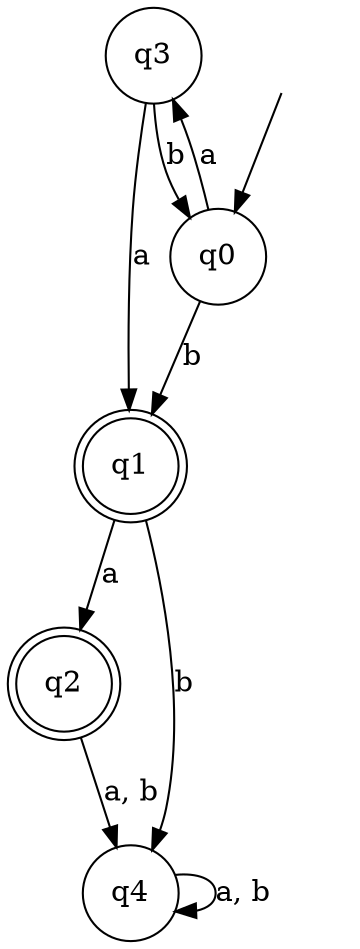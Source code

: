 digraph Automaton {

q1 [shape = doublecircle];

q2 [shape = doublecircle];

q3 [shape = circle];

q4 [shape = circle];

_nil [style = invis];

q0 [shape = circle];

q0 -> q3 [label = "a"];

q3 -> q0 [label = "b"];

q3 -> q1 [label = "a"];

_nil -> q0;

q1 -> q2 [label = "a"];

q1 -> q4 [label = "b"];

q2 -> q4 [label = "a, b"];

q0 -> q1 [label = "b"];

q4 -> q4 [label = "a, b"];

}
